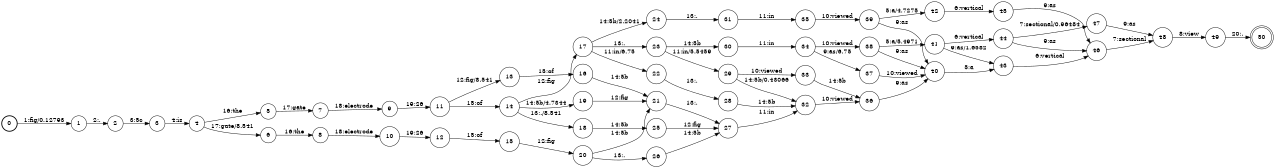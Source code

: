 digraph FST {
rankdir = LR;
size = "8.5,11";
label = "";
center = 1;
orientation = Portrait;
ranksep = "0.4";
nodesep = "0.25";
0 [label = "0", shape = circle, style = bold, fontsize = 14]
	0 -> 1 [label = "1:fig/0.12793", fontsize = 14];
1 [label = "1", shape = circle, style = solid, fontsize = 14]
	1 -> 2 [label = "2:.", fontsize = 14];
2 [label = "2", shape = circle, style = solid, fontsize = 14]
	2 -> 3 [label = "3:5c", fontsize = 14];
3 [label = "3", shape = circle, style = solid, fontsize = 14]
	3 -> 4 [label = "4:is", fontsize = 14];
4 [label = "4", shape = circle, style = solid, fontsize = 14]
	4 -> 5 [label = "16:the", fontsize = 14];
	4 -> 6 [label = "17:gate/8.541", fontsize = 14];
5 [label = "5", shape = circle, style = solid, fontsize = 14]
	5 -> 7 [label = "17:gate", fontsize = 14];
6 [label = "6", shape = circle, style = solid, fontsize = 14]
	6 -> 8 [label = "16:the", fontsize = 14];
7 [label = "7", shape = circle, style = solid, fontsize = 14]
	7 -> 9 [label = "18:electrode", fontsize = 14];
8 [label = "8", shape = circle, style = solid, fontsize = 14]
	8 -> 10 [label = "18:electrode", fontsize = 14];
9 [label = "9", shape = circle, style = solid, fontsize = 14]
	9 -> 11 [label = "19:26", fontsize = 14];
10 [label = "10", shape = circle, style = solid, fontsize = 14]
	10 -> 12 [label = "19:26", fontsize = 14];
11 [label = "11", shape = circle, style = solid, fontsize = 14]
	11 -> 13 [label = "12:fig/8.541", fontsize = 14];
	11 -> 14 [label = "15:of", fontsize = 14];
12 [label = "12", shape = circle, style = solid, fontsize = 14]
	12 -> 15 [label = "15:of", fontsize = 14];
13 [label = "13", shape = circle, style = solid, fontsize = 14]
	13 -> 16 [label = "15:of", fontsize = 14];
14 [label = "14", shape = circle, style = solid, fontsize = 14]
	14 -> 17 [label = "12:fig", fontsize = 14];
	14 -> 18 [label = "13:./8.541", fontsize = 14];
	14 -> 19 [label = "14:5b/4.7344", fontsize = 14];
15 [label = "15", shape = circle, style = solid, fontsize = 14]
	15 -> 20 [label = "12:fig", fontsize = 14];
16 [label = "16", shape = circle, style = solid, fontsize = 14]
	16 -> 21 [label = "14:5b", fontsize = 14];
17 [label = "17", shape = circle, style = solid, fontsize = 14]
	17 -> 23 [label = "13:.", fontsize = 14];
	17 -> 22 [label = "11:in/6.75", fontsize = 14];
	17 -> 24 [label = "14:5b/2.2041", fontsize = 14];
18 [label = "18", shape = circle, style = solid, fontsize = 14]
	18 -> 25 [label = "14:5b", fontsize = 14];
19 [label = "19", shape = circle, style = solid, fontsize = 14]
	19 -> 21 [label = "12:fig", fontsize = 14];
20 [label = "20", shape = circle, style = solid, fontsize = 14]
	20 -> 26 [label = "13:.", fontsize = 14];
	20 -> 21 [label = "14:5b", fontsize = 14];
21 [label = "21", shape = circle, style = solid, fontsize = 14]
	21 -> 27 [label = "13:.", fontsize = 14];
22 [label = "22", shape = circle, style = solid, fontsize = 14]
	22 -> 28 [label = "13:.", fontsize = 14];
23 [label = "23", shape = circle, style = solid, fontsize = 14]
	23 -> 29 [label = "11:in/5.5459", fontsize = 14];
	23 -> 30 [label = "14:5b", fontsize = 14];
24 [label = "24", shape = circle, style = solid, fontsize = 14]
	24 -> 31 [label = "13:.", fontsize = 14];
25 [label = "25", shape = circle, style = solid, fontsize = 14]
	25 -> 27 [label = "12:fig", fontsize = 14];
26 [label = "26", shape = circle, style = solid, fontsize = 14]
	26 -> 27 [label = "14:5b", fontsize = 14];
27 [label = "27", shape = circle, style = solid, fontsize = 14]
	27 -> 32 [label = "11:in", fontsize = 14];
28 [label = "28", shape = circle, style = solid, fontsize = 14]
	28 -> 32 [label = "14:5b", fontsize = 14];
29 [label = "29", shape = circle, style = solid, fontsize = 14]
	29 -> 33 [label = "10:viewed", fontsize = 14];
	29 -> 32 [label = "14:5b/0.43066", fontsize = 14];
30 [label = "30", shape = circle, style = solid, fontsize = 14]
	30 -> 34 [label = "11:in", fontsize = 14];
31 [label = "31", shape = circle, style = solid, fontsize = 14]
	31 -> 35 [label = "11:in", fontsize = 14];
32 [label = "32", shape = circle, style = solid, fontsize = 14]
	32 -> 36 [label = "10:viewed", fontsize = 14];
33 [label = "33", shape = circle, style = solid, fontsize = 14]
	33 -> 36 [label = "14:5b", fontsize = 14];
34 [label = "34", shape = circle, style = solid, fontsize = 14]
	34 -> 37 [label = "9:as/6.75", fontsize = 14];
	34 -> 38 [label = "10:viewed", fontsize = 14];
35 [label = "35", shape = circle, style = solid, fontsize = 14]
	35 -> 39 [label = "10:viewed", fontsize = 14];
36 [label = "36", shape = circle, style = solid, fontsize = 14]
	36 -> 40 [label = "9:as", fontsize = 14];
37 [label = "37", shape = circle, style = solid, fontsize = 14]
	37 -> 40 [label = "10:viewed", fontsize = 14];
38 [label = "38", shape = circle, style = solid, fontsize = 14]
	38 -> 41 [label = "5:a/5.4971", fontsize = 14];
	38 -> 40 [label = "9:as", fontsize = 14];
39 [label = "39", shape = circle, style = solid, fontsize = 14]
	39 -> 42 [label = "5:a/4.7275", fontsize = 14];
	39 -> 40 [label = "9:as", fontsize = 14];
40 [label = "40", shape = circle, style = solid, fontsize = 14]
	40 -> 43 [label = "5:a", fontsize = 14];
41 [label = "41", shape = circle, style = solid, fontsize = 14]
	41 -> 44 [label = "6:vertical", fontsize = 14];
	41 -> 43 [label = "9:as/1.6582", fontsize = 14];
42 [label = "42", shape = circle, style = solid, fontsize = 14]
	42 -> 45 [label = "6:vertical", fontsize = 14];
43 [label = "43", shape = circle, style = solid, fontsize = 14]
	43 -> 46 [label = "6:vertical", fontsize = 14];
44 [label = "44", shape = circle, style = solid, fontsize = 14]
	44 -> 47 [label = "7:sectional/0.96484", fontsize = 14];
	44 -> 46 [label = "9:as", fontsize = 14];
45 [label = "45", shape = circle, style = solid, fontsize = 14]
	45 -> 46 [label = "9:as", fontsize = 14];
46 [label = "46", shape = circle, style = solid, fontsize = 14]
	46 -> 48 [label = "7:sectional", fontsize = 14];
47 [label = "47", shape = circle, style = solid, fontsize = 14]
	47 -> 48 [label = "9:as", fontsize = 14];
48 [label = "48", shape = circle, style = solid, fontsize = 14]
	48 -> 49 [label = "8:view", fontsize = 14];
49 [label = "49", shape = circle, style = solid, fontsize = 14]
	49 -> 50 [label = "20:.", fontsize = 14];
50 [label = "50", shape = doublecircle, style = solid, fontsize = 14]
}
